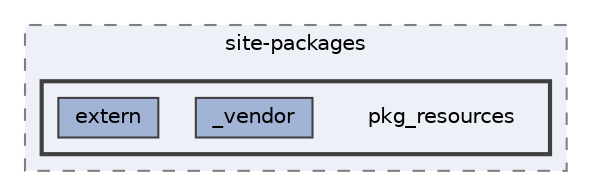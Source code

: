 digraph "C:/Users/LukeMabie/documents/Development/Password_Saver_Using_Django-master/venv/Lib/site-packages/pkg_resources"
{
 // LATEX_PDF_SIZE
  bgcolor="transparent";
  edge [fontname=Helvetica,fontsize=10,labelfontname=Helvetica,labelfontsize=10];
  node [fontname=Helvetica,fontsize=10,shape=box,height=0.2,width=0.4];
  compound=true
  subgraph clusterdir_880bfa2d0d53b289c2c7691ccbc75f95 {
    graph [ bgcolor="#edf0f7", pencolor="grey50", label="site-packages", fontname=Helvetica,fontsize=10 style="filled,dashed", URL="dir_880bfa2d0d53b289c2c7691ccbc75f95.html",tooltip=""]
  subgraph clusterdir_afa9298eae928b2b4bf6b5b67b095d12 {
    graph [ bgcolor="#edf0f7", pencolor="grey25", label="", fontname=Helvetica,fontsize=10 style="filled,bold", URL="dir_afa9298eae928b2b4bf6b5b67b095d12.html",tooltip=""]
    dir_afa9298eae928b2b4bf6b5b67b095d12 [shape=plaintext, label="pkg_resources"];
  dir_6e037d4c77184ff8932c92120b56bdd6 [label="_vendor", fillcolor="#a2b4d6", color="grey25", style="filled", URL="dir_6e037d4c77184ff8932c92120b56bdd6.html",tooltip=""];
  dir_a5be9d3c19aa9e0168be2abc857ad031 [label="extern", fillcolor="#a2b4d6", color="grey25", style="filled", URL="dir_a5be9d3c19aa9e0168be2abc857ad031.html",tooltip=""];
  }
  }
}
